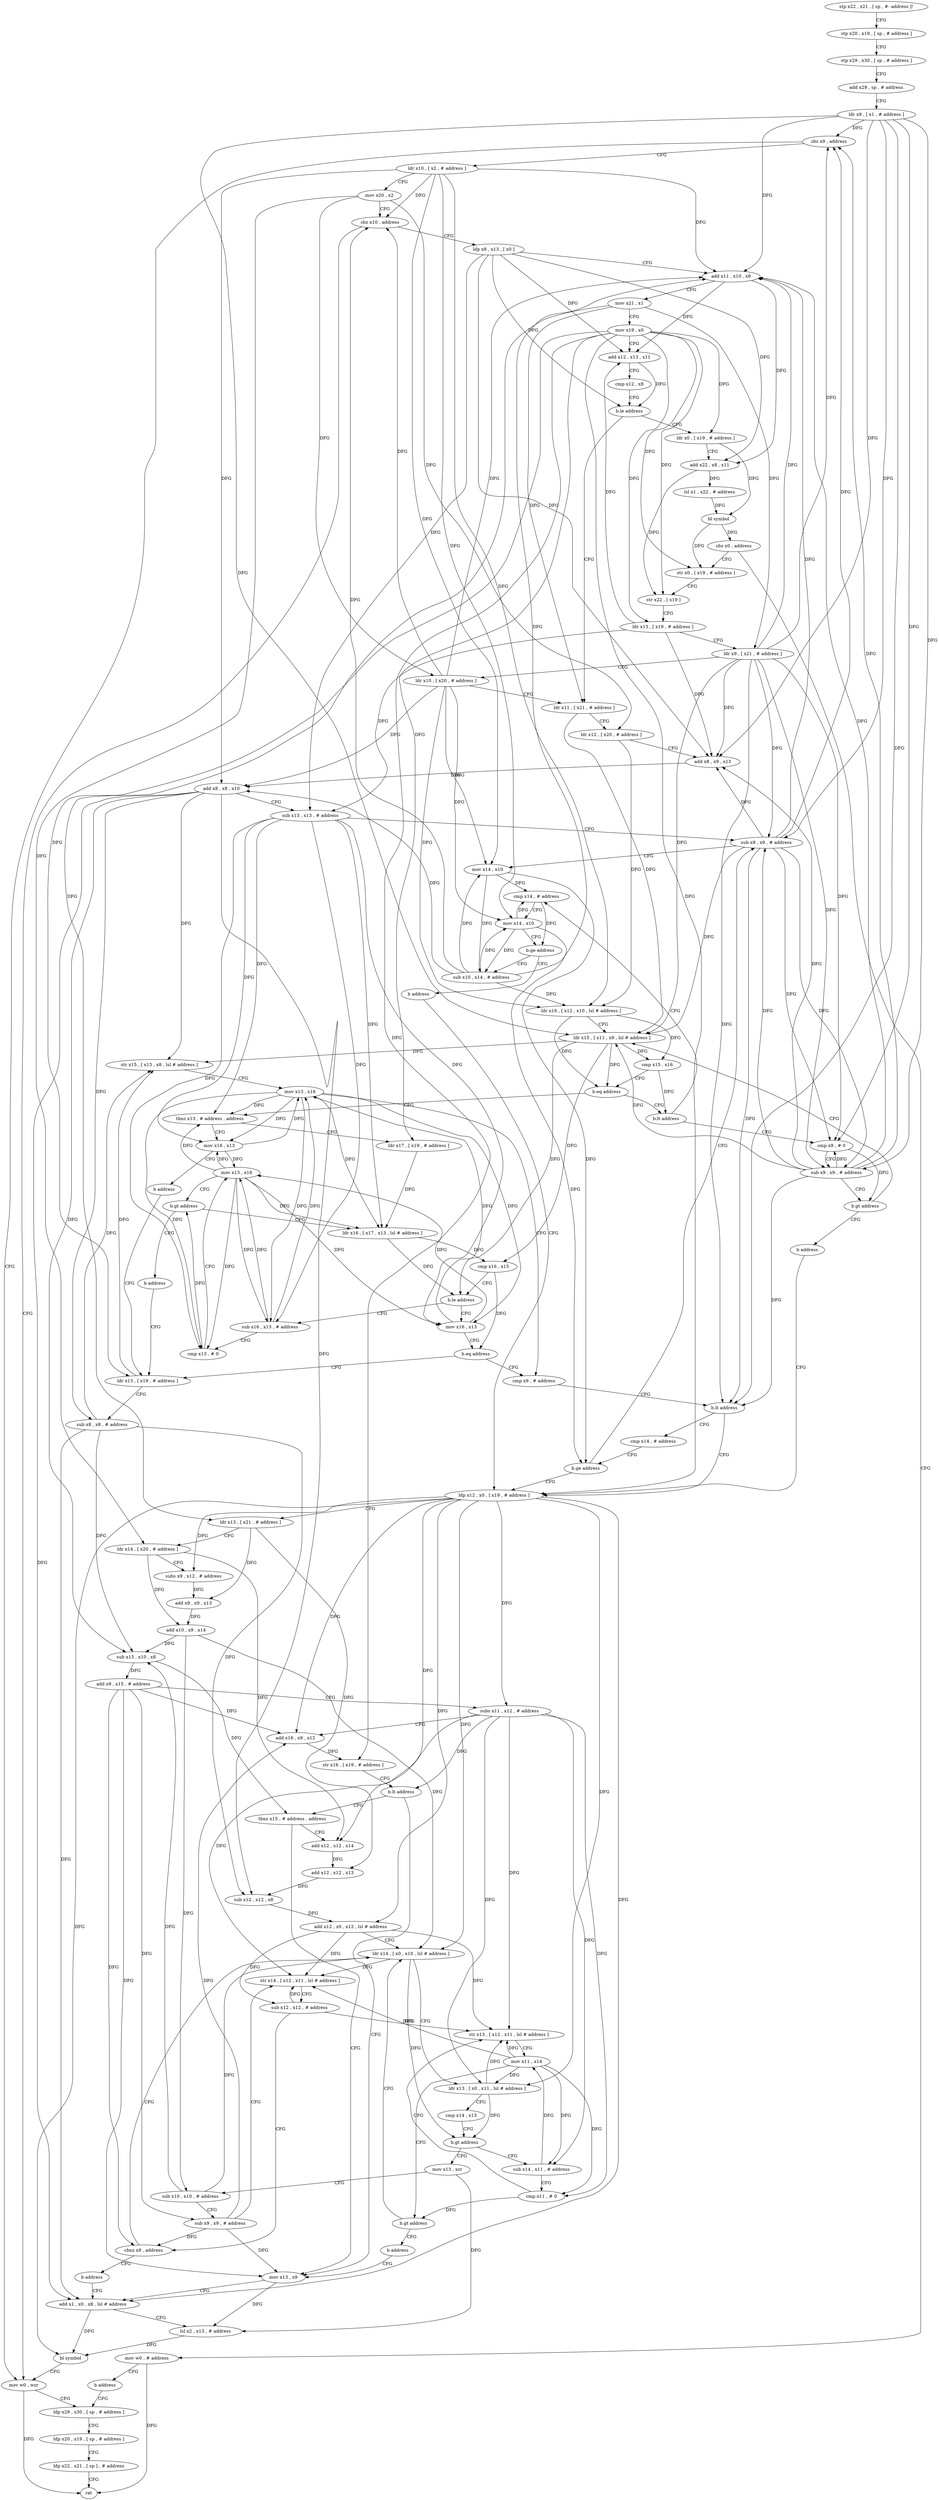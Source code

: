 digraph "func" {
"4277528" [label = "stp x22 , x21 , [ sp , #- address ]!" ]
"4277532" [label = "stp x20 , x19 , [ sp , # address ]" ]
"4277536" [label = "stp x29 , x30 , [ sp , # address ]" ]
"4277540" [label = "add x29 , sp , # address" ]
"4277544" [label = "ldr x9 , [ x1 , # address ]" ]
"4277548" [label = "cbz x9 , address" ]
"4277956" [label = "mov w0 , wzr" ]
"4277552" [label = "ldr x10 , [ x2 , # address ]" ]
"4277960" [label = "ldp x29 , x30 , [ sp , # address ]" ]
"4277556" [label = "mov x20 , x2" ]
"4277560" [label = "cbz x10 , address" ]
"4277564" [label = "ldp x8 , x13 , [ x0 ]" ]
"4277568" [label = "add x11 , x10 , x9" ]
"4277572" [label = "mov x21 , x1" ]
"4277576" [label = "mov x19 , x0" ]
"4277580" [label = "add x12 , x13 , x11" ]
"4277584" [label = "cmp x12 , x8" ]
"4277588" [label = "b.le address" ]
"4277632" [label = "ldr x11 , [ x21 , # address ]" ]
"4277592" [label = "ldr x0 , [ x19 , # address ]" ]
"4277636" [label = "ldr x12 , [ x20 , # address ]" ]
"4277640" [label = "add x8 , x9 , x13" ]
"4277644" [label = "add x8 , x8 , x10" ]
"4277648" [label = "sub x13 , x13 , # address" ]
"4277652" [label = "sub x9 , x9 , # address" ]
"4277596" [label = "add x22 , x8 , x11" ]
"4277600" [label = "lsl x1 , x22 , # address" ]
"4277604" [label = "bl symbol" ]
"4277608" [label = "cbz x0 , address" ]
"4277976" [label = "mov w0 , # address" ]
"4277612" [label = "str x0 , [ x19 , # address ]" ]
"4277716" [label = "tbnz x13 , # address , address" ]
"4277756" [label = "mov x16 , x13" ]
"4277720" [label = "ldr x17 , [ x19 , # address ]" ]
"4277680" [label = "b.lt address" ]
"4277700" [label = "cmp x14 , # address" ]
"4277684" [label = "cmp x9 , # 0" ]
"4277980" [label = "b address" ]
"4277616" [label = "str x22 , [ x19 ]" ]
"4277620" [label = "ldr x13 , [ x19 , # address ]" ]
"4277624" [label = "ldr x9 , [ x21 , # address ]" ]
"4277628" [label = "ldr x10 , [ x20 , # address ]" ]
"4277760" [label = "b address" ]
"4277772" [label = "ldr x13 , [ x19 , # address ]" ]
"4277724" [label = "ldr x16 , [ x17 , x13 , lsl # address ]" ]
"4277704" [label = "mov x14 , x10" ]
"4277708" [label = "b.ge address" ]
"4277660" [label = "sub x10 , x14 , # address" ]
"4277712" [label = "b address" ]
"4277688" [label = "sub x9 , x9 , # address" ]
"4277692" [label = "b.gt address" ]
"4277668" [label = "ldr x15 , [ x11 , x9 , lsl # address ]" ]
"4277696" [label = "b address" ]
"4277964" [label = "ldp x20 , x19 , [ sp , # address ]" ]
"4277968" [label = "ldp x22 , x21 , [ sp ] , # address" ]
"4277972" [label = "ret" ]
"4277776" [label = "sub x8 , x8 , # address" ]
"4277780" [label = "str x15 , [ x13 , x8 , lsl # address ]" ]
"4277784" [label = "mov x13 , x16" ]
"4277788" [label = "cmp x9 , # address" ]
"4277764" [label = "mov x16 , x13" ]
"4277768" [label = "b.eq address" ]
"4277736" [label = "sub x16 , x13 , # address" ]
"4277740" [label = "cmp x13 , # 0" ]
"4277744" [label = "mov x13 , x16" ]
"4277748" [label = "b.gt address" ]
"4277752" [label = "b address" ]
"4277664" [label = "ldr x16 , [ x12 , x10 , lsl # address ]" ]
"4277804" [label = "ldp x12 , x0 , [ x19 , # address ]" ]
"4277672" [label = "cmp x15 , x16" ]
"4277676" [label = "b.eq address" ]
"4277808" [label = "ldr x13 , [ x21 , # address ]" ]
"4277812" [label = "ldr x14 , [ x20 , # address ]" ]
"4277816" [label = "subs x9 , x12 , # address" ]
"4277820" [label = "add x9 , x9 , x13" ]
"4277824" [label = "add x10 , x9 , x14" ]
"4277828" [label = "sub x15 , x10 , x8" ]
"4277832" [label = "add x9 , x15 , # address" ]
"4277836" [label = "subs x11 , x12 , # address" ]
"4277840" [label = "add x16 , x9 , x12" ]
"4277844" [label = "str x16 , [ x19 , # address ]" ]
"4277848" [label = "b.lt address" ]
"4277940" [label = "mov x13 , x9" ]
"4277852" [label = "tbnz x15 , # address , address" ]
"4277796" [label = "cmp x14 , # address" ]
"4277800" [label = "b.ge address" ]
"4277792" [label = "b.lt address" ]
"4277728" [label = "cmp x16 , x15" ]
"4277732" [label = "b.le address" ]
"4277944" [label = "add x1 , x0 , x8 , lsl # address" ]
"4277856" [label = "add x12 , x12 , x14" ]
"4277656" [label = "mov x14 , x10" ]
"4277860" [label = "add x12 , x12 , x13" ]
"4277864" [label = "sub x12 , x12 , x8" ]
"4277868" [label = "add x12 , x0 , x12 , lsl # address" ]
"4277872" [label = "ldr x14 , [ x0 , x10 , lsl # address ]" ]
"4277912" [label = "mov x13 , xzr" ]
"4277916" [label = "sub x10 , x10 , # address" ]
"4277920" [label = "sub x9 , x9 , # address" ]
"4277924" [label = "str x14 , [ x12 , x11 , lsl # address ]" ]
"4277928" [label = "sub x12 , x12 , # address" ]
"4277932" [label = "cbnz x9 , address" ]
"4277936" [label = "b address" ]
"4277888" [label = "sub x14 , x11 , # address" ]
"4277892" [label = "cmp x11 , # 0" ]
"4277896" [label = "str x13 , [ x12 , x11 , lsl # address ]" ]
"4277900" [label = "mov x11 , x14" ]
"4277904" [label = "b.gt address" ]
"4277908" [label = "b address" ]
"4277876" [label = "ldr x13 , [ x0 , x11 , lsl # address ]" ]
"4277880" [label = "cmp x14 , x13" ]
"4277884" [label = "b.gt address" ]
"4277948" [label = "lsl x2 , x13 , # address" ]
"4277952" [label = "bl symbol" ]
"4277528" -> "4277532" [ label = "CFG" ]
"4277532" -> "4277536" [ label = "CFG" ]
"4277536" -> "4277540" [ label = "CFG" ]
"4277540" -> "4277544" [ label = "CFG" ]
"4277544" -> "4277548" [ label = "DFG" ]
"4277544" -> "4277568" [ label = "DFG" ]
"4277544" -> "4277640" [ label = "DFG" ]
"4277544" -> "4277652" [ label = "DFG" ]
"4277544" -> "4277668" [ label = "DFG" ]
"4277544" -> "4277684" [ label = "DFG" ]
"4277544" -> "4277688" [ label = "DFG" ]
"4277544" -> "4277792" [ label = "DFG" ]
"4277548" -> "4277956" [ label = "CFG" ]
"4277548" -> "4277552" [ label = "CFG" ]
"4277956" -> "4277960" [ label = "CFG" ]
"4277956" -> "4277972" [ label = "DFG" ]
"4277552" -> "4277556" [ label = "CFG" ]
"4277552" -> "4277560" [ label = "DFG" ]
"4277552" -> "4277568" [ label = "DFG" ]
"4277552" -> "4277644" [ label = "DFG" ]
"4277552" -> "4277656" [ label = "DFG" ]
"4277552" -> "4277664" [ label = "DFG" ]
"4277552" -> "4277704" [ label = "DFG" ]
"4277960" -> "4277964" [ label = "CFG" ]
"4277556" -> "4277560" [ label = "CFG" ]
"4277556" -> "4277636" [ label = "DFG" ]
"4277556" -> "4277628" [ label = "DFG" ]
"4277556" -> "4277812" [ label = "DFG" ]
"4277560" -> "4277956" [ label = "CFG" ]
"4277560" -> "4277564" [ label = "CFG" ]
"4277564" -> "4277568" [ label = "CFG" ]
"4277564" -> "4277588" [ label = "DFG" ]
"4277564" -> "4277596" [ label = "DFG" ]
"4277564" -> "4277580" [ label = "DFG" ]
"4277564" -> "4277640" [ label = "DFG" ]
"4277564" -> "4277648" [ label = "DFG" ]
"4277568" -> "4277572" [ label = "CFG" ]
"4277568" -> "4277580" [ label = "DFG" ]
"4277568" -> "4277596" [ label = "DFG" ]
"4277572" -> "4277576" [ label = "CFG" ]
"4277572" -> "4277632" [ label = "DFG" ]
"4277572" -> "4277624" [ label = "DFG" ]
"4277572" -> "4277808" [ label = "DFG" ]
"4277576" -> "4277580" [ label = "CFG" ]
"4277576" -> "4277592" [ label = "DFG" ]
"4277576" -> "4277612" [ label = "DFG" ]
"4277576" -> "4277616" [ label = "DFG" ]
"4277576" -> "4277620" [ label = "DFG" ]
"4277576" -> "4277720" [ label = "DFG" ]
"4277576" -> "4277772" [ label = "DFG" ]
"4277576" -> "4277804" [ label = "DFG" ]
"4277576" -> "4277844" [ label = "DFG" ]
"4277580" -> "4277584" [ label = "CFG" ]
"4277580" -> "4277588" [ label = "DFG" ]
"4277584" -> "4277588" [ label = "CFG" ]
"4277588" -> "4277632" [ label = "CFG" ]
"4277588" -> "4277592" [ label = "CFG" ]
"4277632" -> "4277636" [ label = "CFG" ]
"4277632" -> "4277668" [ label = "DFG" ]
"4277592" -> "4277596" [ label = "CFG" ]
"4277592" -> "4277604" [ label = "DFG" ]
"4277636" -> "4277640" [ label = "CFG" ]
"4277636" -> "4277664" [ label = "DFG" ]
"4277640" -> "4277644" [ label = "DFG" ]
"4277644" -> "4277648" [ label = "CFG" ]
"4277644" -> "4277776" [ label = "DFG" ]
"4277644" -> "4277780" [ label = "DFG" ]
"4277644" -> "4277828" [ label = "DFG" ]
"4277644" -> "4277944" [ label = "DFG" ]
"4277644" -> "4277864" [ label = "DFG" ]
"4277648" -> "4277652" [ label = "CFG" ]
"4277648" -> "4277716" [ label = "DFG" ]
"4277648" -> "4277756" [ label = "DFG" ]
"4277648" -> "4277724" [ label = "DFG" ]
"4277648" -> "4277764" [ label = "DFG" ]
"4277648" -> "4277736" [ label = "DFG" ]
"4277648" -> "4277740" [ label = "DFG" ]
"4277652" -> "4277656" [ label = "CFG" ]
"4277652" -> "4277548" [ label = "DFG" ]
"4277652" -> "4277568" [ label = "DFG" ]
"4277652" -> "4277640" [ label = "DFG" ]
"4277652" -> "4277668" [ label = "DFG" ]
"4277652" -> "4277684" [ label = "DFG" ]
"4277652" -> "4277688" [ label = "DFG" ]
"4277652" -> "4277792" [ label = "DFG" ]
"4277596" -> "4277600" [ label = "DFG" ]
"4277596" -> "4277616" [ label = "DFG" ]
"4277600" -> "4277604" [ label = "DFG" ]
"4277604" -> "4277608" [ label = "DFG" ]
"4277604" -> "4277612" [ label = "DFG" ]
"4277608" -> "4277976" [ label = "CFG" ]
"4277608" -> "4277612" [ label = "CFG" ]
"4277976" -> "4277980" [ label = "CFG" ]
"4277976" -> "4277972" [ label = "DFG" ]
"4277612" -> "4277616" [ label = "CFG" ]
"4277716" -> "4277756" [ label = "CFG" ]
"4277716" -> "4277720" [ label = "CFG" ]
"4277756" -> "4277760" [ label = "CFG" ]
"4277756" -> "4277784" [ label = "DFG" ]
"4277756" -> "4277744" [ label = "DFG" ]
"4277720" -> "4277724" [ label = "DFG" ]
"4277680" -> "4277700" [ label = "CFG" ]
"4277680" -> "4277684" [ label = "CFG" ]
"4277700" -> "4277704" [ label = "CFG" ]
"4277700" -> "4277708" [ label = "DFG" ]
"4277684" -> "4277688" [ label = "CFG" ]
"4277684" -> "4277692" [ label = "DFG" ]
"4277980" -> "4277960" [ label = "CFG" ]
"4277616" -> "4277620" [ label = "CFG" ]
"4277620" -> "4277624" [ label = "CFG" ]
"4277620" -> "4277640" [ label = "DFG" ]
"4277620" -> "4277648" [ label = "DFG" ]
"4277620" -> "4277580" [ label = "DFG" ]
"4277624" -> "4277628" [ label = "CFG" ]
"4277624" -> "4277548" [ label = "DFG" ]
"4277624" -> "4277568" [ label = "DFG" ]
"4277624" -> "4277652" [ label = "DFG" ]
"4277624" -> "4277640" [ label = "DFG" ]
"4277624" -> "4277668" [ label = "DFG" ]
"4277624" -> "4277684" [ label = "DFG" ]
"4277624" -> "4277688" [ label = "DFG" ]
"4277624" -> "4277792" [ label = "DFG" ]
"4277628" -> "4277632" [ label = "CFG" ]
"4277628" -> "4277560" [ label = "DFG" ]
"4277628" -> "4277644" [ label = "DFG" ]
"4277628" -> "4277656" [ label = "DFG" ]
"4277628" -> "4277568" [ label = "DFG" ]
"4277628" -> "4277664" [ label = "DFG" ]
"4277628" -> "4277704" [ label = "DFG" ]
"4277760" -> "4277772" [ label = "CFG" ]
"4277772" -> "4277776" [ label = "CFG" ]
"4277772" -> "4277780" [ label = "DFG" ]
"4277724" -> "4277728" [ label = "DFG" ]
"4277724" -> "4277732" [ label = "DFG" ]
"4277704" -> "4277708" [ label = "CFG" ]
"4277704" -> "4277660" [ label = "DFG" ]
"4277704" -> "4277700" [ label = "DFG" ]
"4277704" -> "4277800" [ label = "DFG" ]
"4277708" -> "4277660" [ label = "CFG" ]
"4277708" -> "4277712" [ label = "CFG" ]
"4277660" -> "4277664" [ label = "DFG" ]
"4277660" -> "4277560" [ label = "DFG" ]
"4277660" -> "4277644" [ label = "DFG" ]
"4277660" -> "4277656" [ label = "DFG" ]
"4277660" -> "4277568" [ label = "DFG" ]
"4277660" -> "4277704" [ label = "DFG" ]
"4277712" -> "4277804" [ label = "CFG" ]
"4277688" -> "4277692" [ label = "CFG" ]
"4277688" -> "4277548" [ label = "DFG" ]
"4277688" -> "4277568" [ label = "DFG" ]
"4277688" -> "4277652" [ label = "DFG" ]
"4277688" -> "4277668" [ label = "DFG" ]
"4277688" -> "4277684" [ label = "DFG" ]
"4277688" -> "4277640" [ label = "DFG" ]
"4277688" -> "4277792" [ label = "DFG" ]
"4277692" -> "4277668" [ label = "CFG" ]
"4277692" -> "4277696" [ label = "CFG" ]
"4277668" -> "4277672" [ label = "DFG" ]
"4277668" -> "4277676" [ label = "DFG" ]
"4277668" -> "4277780" [ label = "DFG" ]
"4277668" -> "4277728" [ label = "DFG" ]
"4277668" -> "4277732" [ label = "DFG" ]
"4277696" -> "4277804" [ label = "CFG" ]
"4277964" -> "4277968" [ label = "CFG" ]
"4277968" -> "4277972" [ label = "CFG" ]
"4277776" -> "4277780" [ label = "DFG" ]
"4277776" -> "4277828" [ label = "DFG" ]
"4277776" -> "4277944" [ label = "DFG" ]
"4277776" -> "4277864" [ label = "DFG" ]
"4277780" -> "4277784" [ label = "CFG" ]
"4277784" -> "4277788" [ label = "CFG" ]
"4277784" -> "4277716" [ label = "DFG" ]
"4277784" -> "4277756" [ label = "DFG" ]
"4277784" -> "4277724" [ label = "DFG" ]
"4277784" -> "4277764" [ label = "DFG" ]
"4277784" -> "4277736" [ label = "DFG" ]
"4277784" -> "4277740" [ label = "DFG" ]
"4277788" -> "4277792" [ label = "CFG" ]
"4277764" -> "4277768" [ label = "CFG" ]
"4277764" -> "4277784" [ label = "DFG" ]
"4277764" -> "4277744" [ label = "DFG" ]
"4277768" -> "4277788" [ label = "CFG" ]
"4277768" -> "4277772" [ label = "CFG" ]
"4277736" -> "4277740" [ label = "CFG" ]
"4277736" -> "4277784" [ label = "DFG" ]
"4277736" -> "4277744" [ label = "DFG" ]
"4277740" -> "4277744" [ label = "CFG" ]
"4277740" -> "4277748" [ label = "DFG" ]
"4277744" -> "4277748" [ label = "CFG" ]
"4277744" -> "4277716" [ label = "DFG" ]
"4277744" -> "4277756" [ label = "DFG" ]
"4277744" -> "4277724" [ label = "DFG" ]
"4277744" -> "4277764" [ label = "DFG" ]
"4277744" -> "4277736" [ label = "DFG" ]
"4277744" -> "4277740" [ label = "DFG" ]
"4277748" -> "4277724" [ label = "CFG" ]
"4277748" -> "4277752" [ label = "CFG" ]
"4277752" -> "4277772" [ label = "CFG" ]
"4277664" -> "4277668" [ label = "CFG" ]
"4277664" -> "4277672" [ label = "DFG" ]
"4277664" -> "4277676" [ label = "DFG" ]
"4277804" -> "4277808" [ label = "CFG" ]
"4277804" -> "4277816" [ label = "DFG" ]
"4277804" -> "4277836" [ label = "DFG" ]
"4277804" -> "4277840" [ label = "DFG" ]
"4277804" -> "4277856" [ label = "DFG" ]
"4277804" -> "4277944" [ label = "DFG" ]
"4277804" -> "4277952" [ label = "DFG" ]
"4277804" -> "4277868" [ label = "DFG" ]
"4277804" -> "4277872" [ label = "DFG" ]
"4277804" -> "4277876" [ label = "DFG" ]
"4277672" -> "4277676" [ label = "CFG" ]
"4277672" -> "4277680" [ label = "DFG" ]
"4277676" -> "4277716" [ label = "CFG" ]
"4277676" -> "4277680" [ label = "CFG" ]
"4277808" -> "4277812" [ label = "CFG" ]
"4277808" -> "4277820" [ label = "DFG" ]
"4277808" -> "4277860" [ label = "DFG" ]
"4277812" -> "4277816" [ label = "CFG" ]
"4277812" -> "4277824" [ label = "DFG" ]
"4277812" -> "4277856" [ label = "DFG" ]
"4277816" -> "4277820" [ label = "DFG" ]
"4277820" -> "4277824" [ label = "DFG" ]
"4277824" -> "4277828" [ label = "DFG" ]
"4277824" -> "4277872" [ label = "DFG" ]
"4277824" -> "4277916" [ label = "DFG" ]
"4277828" -> "4277832" [ label = "DFG" ]
"4277828" -> "4277852" [ label = "DFG" ]
"4277832" -> "4277836" [ label = "CFG" ]
"4277832" -> "4277840" [ label = "DFG" ]
"4277832" -> "4277940" [ label = "DFG" ]
"4277832" -> "4277920" [ label = "DFG" ]
"4277832" -> "4277932" [ label = "DFG" ]
"4277836" -> "4277840" [ label = "CFG" ]
"4277836" -> "4277876" [ label = "DFG" ]
"4277836" -> "4277924" [ label = "DFG" ]
"4277836" -> "4277888" [ label = "DFG" ]
"4277836" -> "4277892" [ label = "DFG" ]
"4277836" -> "4277896" [ label = "DFG" ]
"4277836" -> "4277848" [ label = "DFG" ]
"4277840" -> "4277844" [ label = "DFG" ]
"4277844" -> "4277848" [ label = "CFG" ]
"4277848" -> "4277940" [ label = "CFG" ]
"4277848" -> "4277852" [ label = "CFG" ]
"4277940" -> "4277944" [ label = "CFG" ]
"4277940" -> "4277948" [ label = "DFG" ]
"4277852" -> "4277940" [ label = "CFG" ]
"4277852" -> "4277856" [ label = "CFG" ]
"4277796" -> "4277800" [ label = "CFG" ]
"4277800" -> "4277652" [ label = "CFG" ]
"4277800" -> "4277804" [ label = "CFG" ]
"4277792" -> "4277804" [ label = "CFG" ]
"4277792" -> "4277796" [ label = "CFG" ]
"4277728" -> "4277732" [ label = "CFG" ]
"4277728" -> "4277768" [ label = "DFG" ]
"4277732" -> "4277764" [ label = "CFG" ]
"4277732" -> "4277736" [ label = "CFG" ]
"4277944" -> "4277948" [ label = "CFG" ]
"4277944" -> "4277952" [ label = "DFG" ]
"4277856" -> "4277860" [ label = "DFG" ]
"4277656" -> "4277660" [ label = "DFG" ]
"4277656" -> "4277700" [ label = "DFG" ]
"4277656" -> "4277800" [ label = "DFG" ]
"4277860" -> "4277864" [ label = "DFG" ]
"4277864" -> "4277868" [ label = "DFG" ]
"4277868" -> "4277872" [ label = "CFG" ]
"4277868" -> "4277924" [ label = "DFG" ]
"4277868" -> "4277928" [ label = "DFG" ]
"4277868" -> "4277896" [ label = "DFG" ]
"4277872" -> "4277876" [ label = "CFG" ]
"4277872" -> "4277884" [ label = "DFG" ]
"4277872" -> "4277924" [ label = "DFG" ]
"4277912" -> "4277916" [ label = "CFG" ]
"4277912" -> "4277948" [ label = "DFG" ]
"4277916" -> "4277920" [ label = "CFG" ]
"4277916" -> "4277872" [ label = "DFG" ]
"4277916" -> "4277828" [ label = "DFG" ]
"4277920" -> "4277924" [ label = "CFG" ]
"4277920" -> "4277940" [ label = "DFG" ]
"4277920" -> "4277840" [ label = "DFG" ]
"4277920" -> "4277932" [ label = "DFG" ]
"4277924" -> "4277928" [ label = "CFG" ]
"4277928" -> "4277932" [ label = "CFG" ]
"4277928" -> "4277924" [ label = "DFG" ]
"4277928" -> "4277896" [ label = "DFG" ]
"4277932" -> "4277872" [ label = "CFG" ]
"4277932" -> "4277936" [ label = "CFG" ]
"4277936" -> "4277944" [ label = "CFG" ]
"4277888" -> "4277892" [ label = "CFG" ]
"4277888" -> "4277900" [ label = "DFG" ]
"4277892" -> "4277896" [ label = "CFG" ]
"4277892" -> "4277904" [ label = "DFG" ]
"4277896" -> "4277900" [ label = "CFG" ]
"4277900" -> "4277904" [ label = "CFG" ]
"4277900" -> "4277876" [ label = "DFG" ]
"4277900" -> "4277888" [ label = "DFG" ]
"4277900" -> "4277892" [ label = "DFG" ]
"4277900" -> "4277924" [ label = "DFG" ]
"4277900" -> "4277896" [ label = "DFG" ]
"4277904" -> "4277872" [ label = "CFG" ]
"4277904" -> "4277908" [ label = "CFG" ]
"4277908" -> "4277940" [ label = "CFG" ]
"4277876" -> "4277880" [ label = "CFG" ]
"4277876" -> "4277884" [ label = "DFG" ]
"4277876" -> "4277896" [ label = "DFG" ]
"4277880" -> "4277884" [ label = "CFG" ]
"4277884" -> "4277912" [ label = "CFG" ]
"4277884" -> "4277888" [ label = "CFG" ]
"4277948" -> "4277952" [ label = "DFG" ]
"4277952" -> "4277956" [ label = "CFG" ]
}
